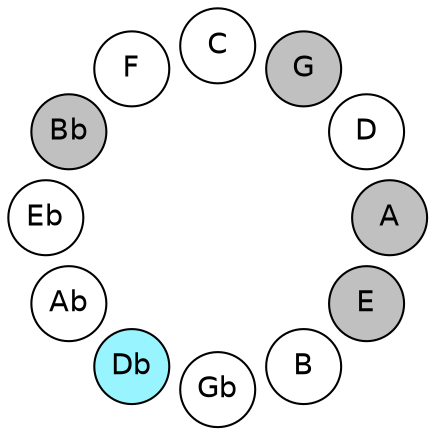 
graph {

layout = circo;
mindist = .1

node [shape = circle, fontname = Helvetica, margin = 0, style = filled]
edge [style=invis]

subgraph 1 {
	E -- B -- Gb -- Db -- Ab -- Eb -- Bb -- F -- C -- G -- D -- A -- E
}

E [fillcolor = gray];
B [fillcolor = white];
Gb [fillcolor = white];
Db [fillcolor = cadetblue1];
Ab [fillcolor = white];
Eb [fillcolor = white];
Bb [fillcolor = gray];
F [fillcolor = white];
C [fillcolor = white];
G [fillcolor = gray];
D [fillcolor = white];
A [fillcolor = gray];
}
